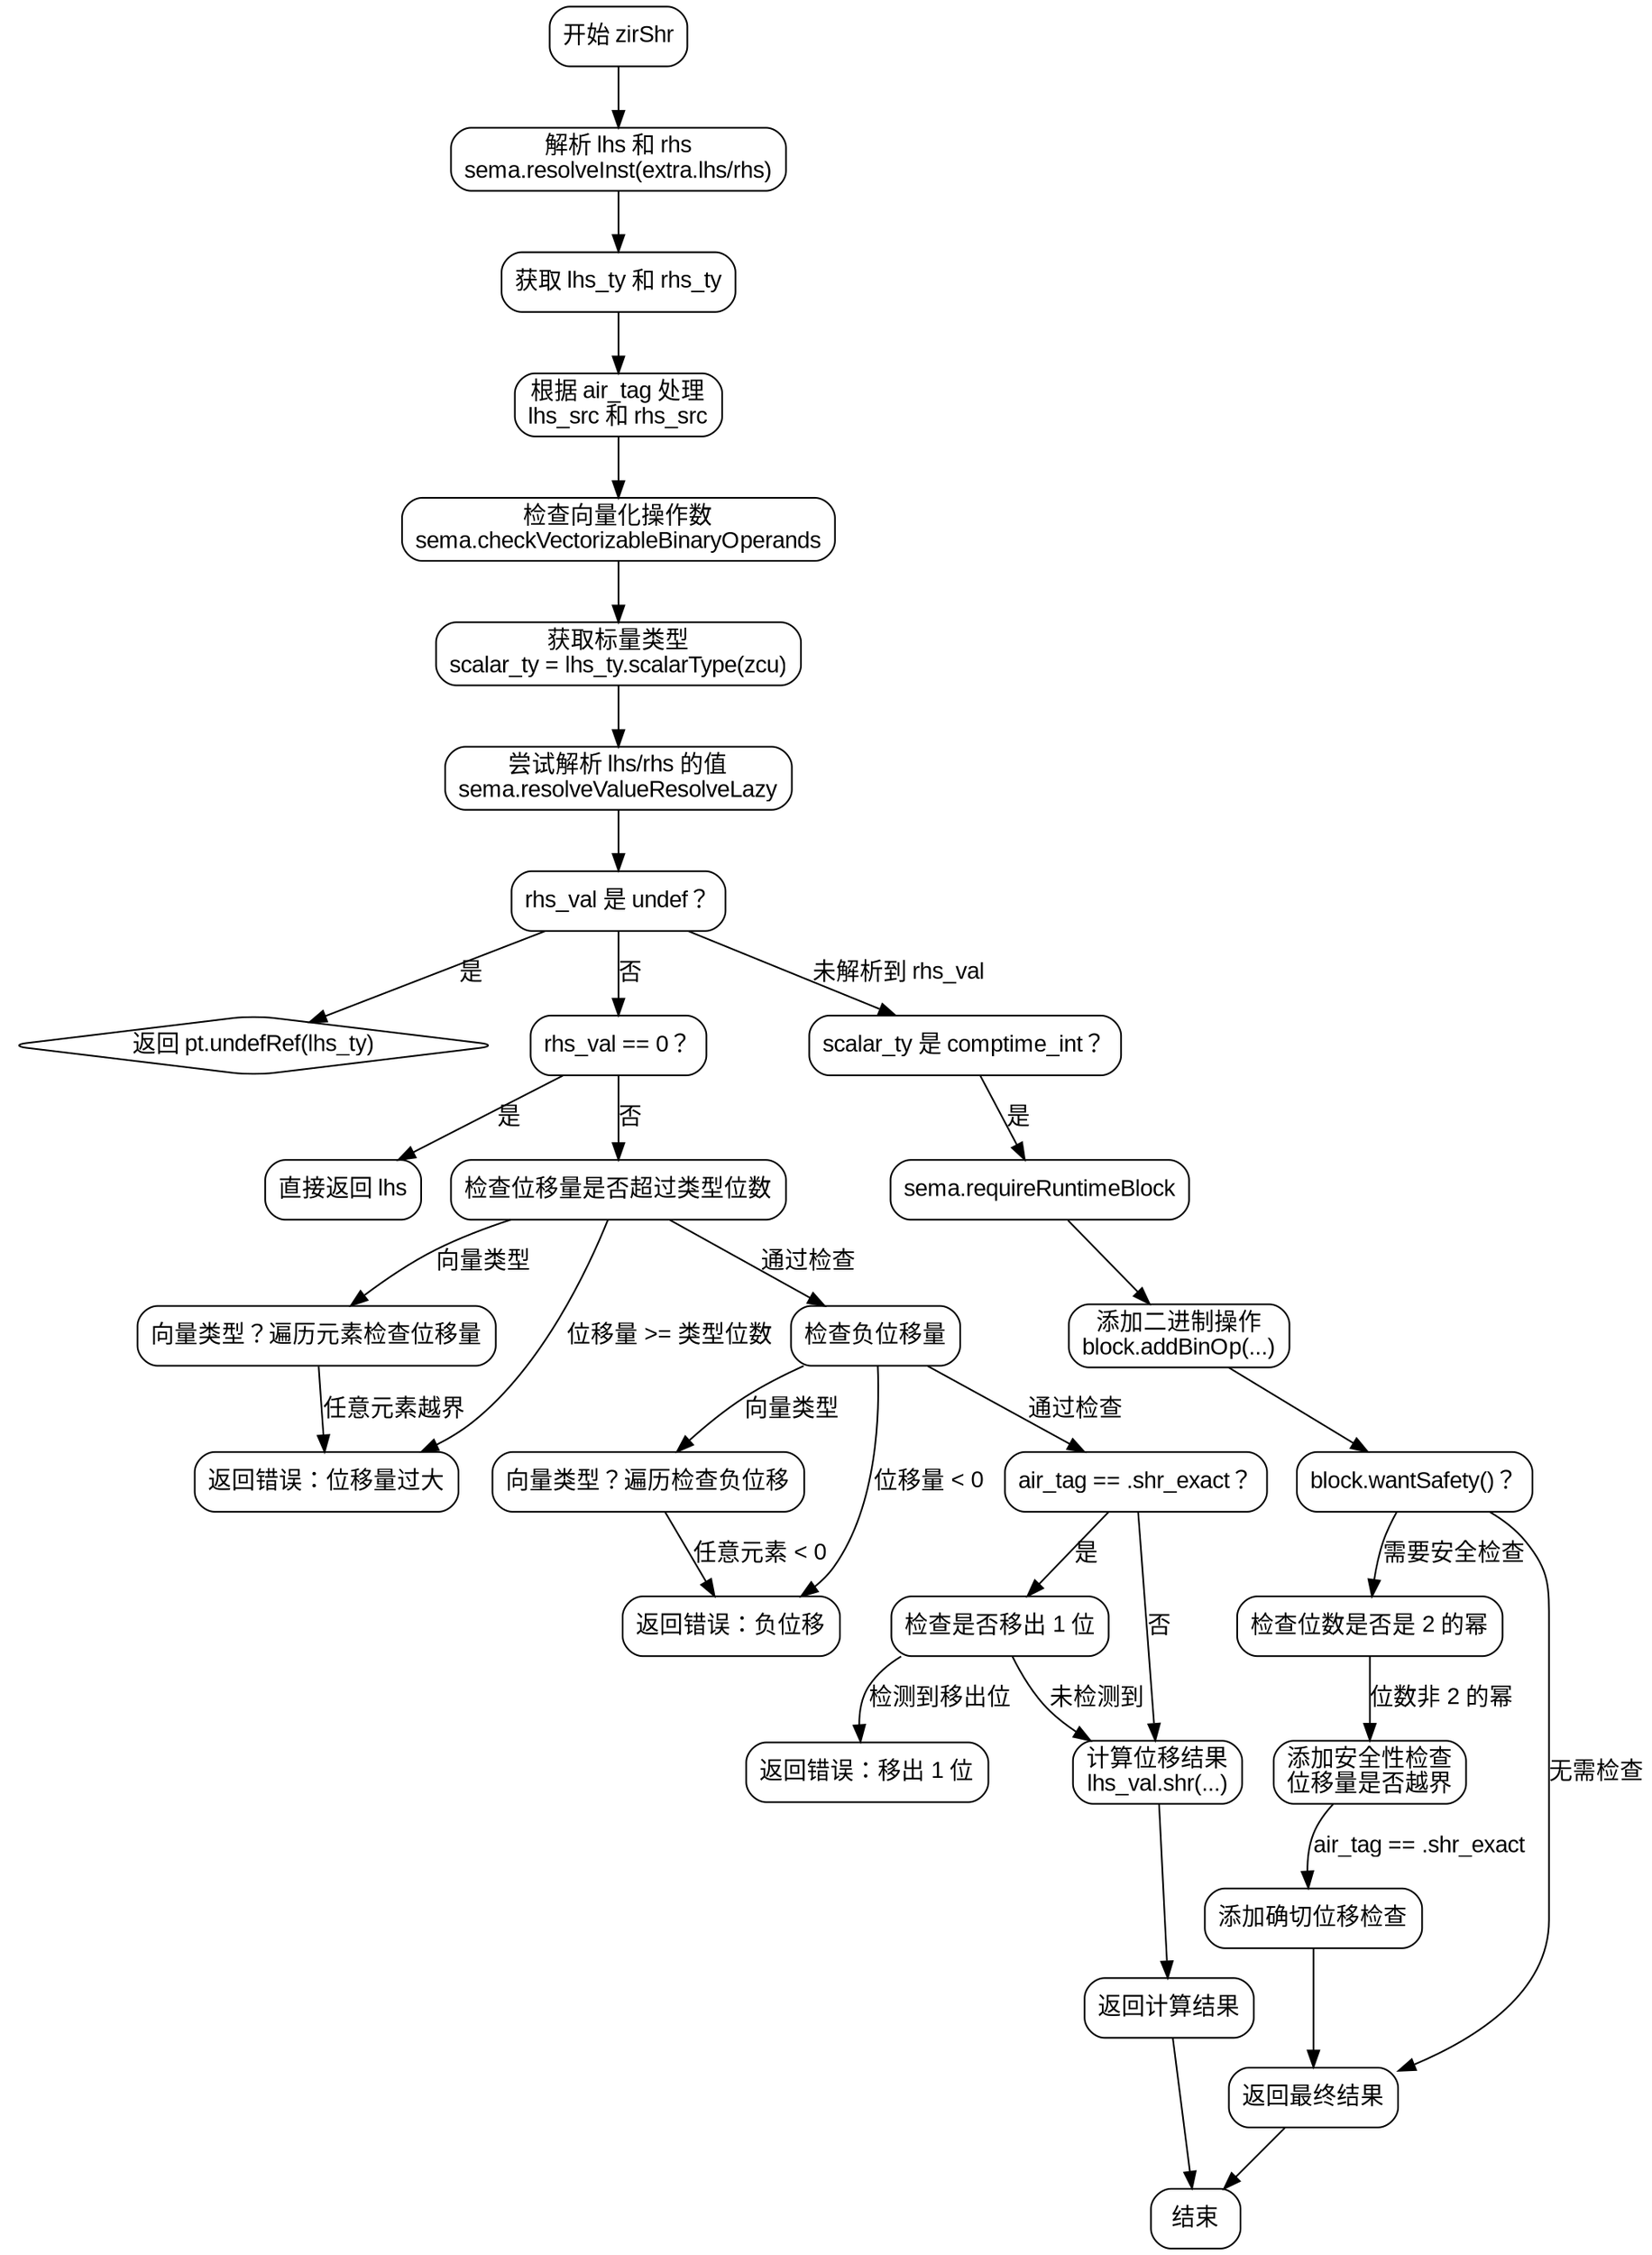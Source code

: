 
digraph flowchart {
    node [shape=rectangle, style="rounded", fontname="Arial"];
    edge [fontname="Arial"];

    start [label="开始 zirShr"];
    resolve_inst [label="解析 lhs 和 rhs\nsema.resolveInst(extra.lhs/rhs)"];
    get_types [label="获取 lhs_ty 和 rhs_ty"];
    src_handling [label="根据 air_tag 处理\nlhs_src 和 rhs_src"];
    check_vectorizable [label="检查向量化操作数\nsema.checkVectorizableBinaryOperands"];
    scalar_ty [label="获取标量类型\nscalar_ty = lhs_ty.scalarType(zcu)"];
    resolve_values [label="尝试解析 lhs/rhs 的值\nsema.resolveValueResolveLazy"];
    handle_undef_rhs [label="rhs_val 是 undef？"];
    return_undef [label="返回 pt.undefRef(lhs_ty)", shape=diamond];
    rhs_zero_check [label="rhs_val == 0？"];
    return_lhs [label="直接返回 lhs"];
    check_shift_amount [label="检查位移量是否超过类型位数"];
    vector_shift_check [label="向量类型？遍历元素检查位移量"];
    shift_too_large [label="返回错误：位移量过大"];
    negative_shift_check [label="检查负位移量"];
    vector_neg_check [label="向量类型？遍历检查负位移"];
    negative_shift_error [label="返回错误：负位移"];
    exact_shift_check [label="air_tag == .shr_exact？"];
    detect_ones_shifted [label="检查是否移出 1 位"];
    exact_shift_error [label="返回错误：移出 1 位"];
    compute_shift [label="计算位移结果\nlhs_val.shr(...)"];
    return_result [label="返回计算结果"];
    runtime_src_check [label="scalar_ty 是 comptime_int？"];
    require_runtime [label="sema.requireRuntimeBlock"];
    add_bin_op [label="添加二进制操作\nblock.addBinOp(...)"];
    safety_checks [label="block.wantSafety()？"];
    bit_count_check [label="检查位数是否是 2 的幂"];
    add_safety_checks [label="添加安全性检查\n位移量是否越界"];
    exact_safety_check [label="添加确切位移检查"];
    final_result [label="返回最终结果"];
    end [label="结束"];

    start -> resolve_inst;
    resolve_inst -> get_types;
    get_types -> src_handling;
    src_handling -> check_vectorizable;
    check_vectorizable -> scalar_ty;
    scalar_ty -> resolve_values;
    resolve_values -> handle_undef_rhs;

    handle_undef_rhs -> return_undef [label="是"];
    handle_undef_rhs -> rhs_zero_check [label="否"];

    rhs_zero_check -> return_lhs [label="是"];
    rhs_zero_check -> check_shift_amount [label="否"];

    check_shift_amount -> vector_shift_check [label="向量类型"];
    check_shift_amount -> shift_too_large [label="位移量 >= 类型位数"];
    vector_shift_check -> shift_too_large [label="任意元素越界"];
    check_shift_amount -> negative_shift_check [label="通过检查"];

    negative_shift_check -> vector_neg_check [label="向量类型"];
    negative_shift_check -> negative_shift_error [label="位移量 < 0"];
    vector_neg_check -> negative_shift_error [label="任意元素 < 0"];
    negative_shift_check -> exact_shift_check [label="通过检查"];

    exact_shift_check -> detect_ones_shifted [label="是"];
    exact_shift_check -> compute_shift [label="否"];
    detect_ones_shifted -> exact_shift_error [label="检测到移出位"];
    detect_ones_shifted -> compute_shift [label="未检测到"];

    compute_shift -> return_result;
    return_result -> end;

    handle_undef_rhs -> runtime_src_check [label="未解析到 rhs_val"];
    runtime_src_check -> require_runtime [label="是"];
    require_runtime -> add_bin_op;
    add_bin_op -> safety_checks;

    safety_checks -> bit_count_check [label="需要安全检查"];
    bit_count_check -> add_safety_checks [label="位数非 2 的幂"];
    add_safety_checks -> exact_safety_check [label="air_tag == .shr_exact"];
    exact_safety_check -> final_result;
    safety_checks -> final_result [label="无需检查"];
    final_result -> end;
}
